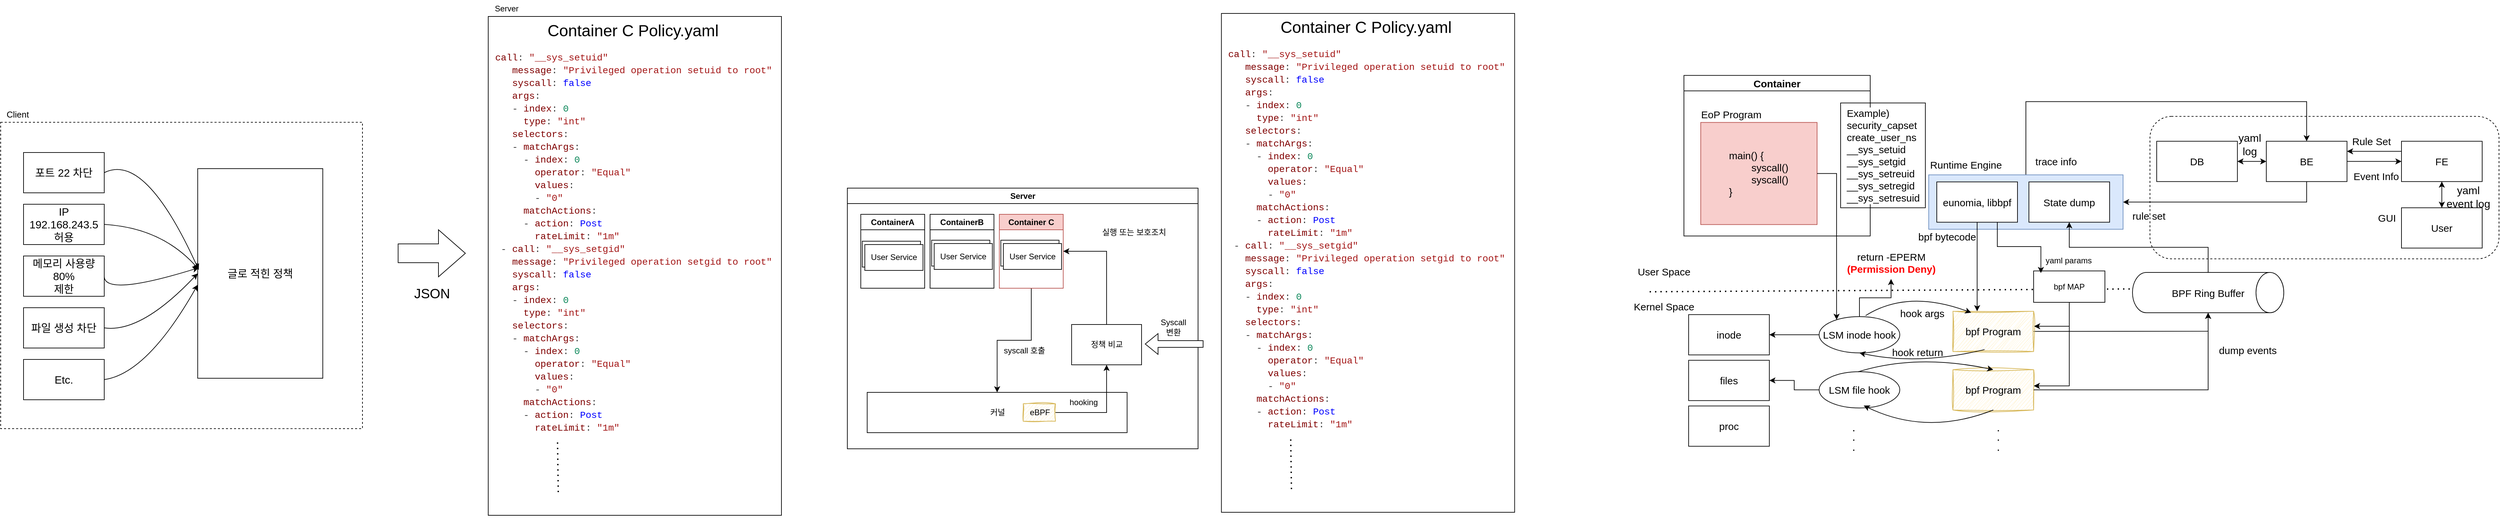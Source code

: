 <mxfile version="24.7.13">
  <diagram name="페이지-1" id="BvtBV7veBcAPr5XQ3UcV">
    <mxGraphModel dx="727" dy="-1990" grid="1" gridSize="10" guides="1" tooltips="1" connect="1" arrows="1" fold="1" page="1" pageScale="1" pageWidth="827" pageHeight="1169" math="0" shadow="0">
      <root>
        <mxCell id="0" />
        <mxCell id="1" parent="0" />
        <mxCell id="wsVp6p-CxZdqJX2SFEu2-1" value="Server" style="swimlane;whiteSpace=wrap;html=1;" parent="1" vertex="1">
          <mxGeometry x="1310" y="2790" width="521.5" height="388" as="geometry" />
        </mxCell>
        <mxCell id="wsVp6p-CxZdqJX2SFEu2-2" value="ContainerA" style="swimlane;whiteSpace=wrap;html=1;" parent="wsVp6p-CxZdqJX2SFEu2-1" vertex="1">
          <mxGeometry x="20" y="39" width="95" height="110" as="geometry" />
        </mxCell>
        <mxCell id="wsVp6p-CxZdqJX2SFEu2-3" value="User Service" style="rounded=0;whiteSpace=wrap;html=1;" parent="wsVp6p-CxZdqJX2SFEu2-2" vertex="1">
          <mxGeometry x="2.25" y="40" width="86.5" height="38.5" as="geometry" />
        </mxCell>
        <mxCell id="wsVp6p-CxZdqJX2SFEu2-4" value="User Service" style="rounded=0;whiteSpace=wrap;html=1;" parent="wsVp6p-CxZdqJX2SFEu2-2" vertex="1">
          <mxGeometry x="6" y="45" width="86.5" height="38.5" as="geometry" />
        </mxCell>
        <mxCell id="wsVp6p-CxZdqJX2SFEu2-5" value="ContainerB" style="swimlane;whiteSpace=wrap;html=1;" parent="wsVp6p-CxZdqJX2SFEu2-1" vertex="1">
          <mxGeometry x="123" y="39" width="95" height="110" as="geometry" />
        </mxCell>
        <mxCell id="wsVp6p-CxZdqJX2SFEu2-6" value="User Service" style="rounded=0;whiteSpace=wrap;html=1;" parent="wsVp6p-CxZdqJX2SFEu2-5" vertex="1">
          <mxGeometry x="2.38" y="38.5" width="86.5" height="38.5" as="geometry" />
        </mxCell>
        <mxCell id="wsVp6p-CxZdqJX2SFEu2-7" value="User Service" style="rounded=0;whiteSpace=wrap;html=1;" parent="wsVp6p-CxZdqJX2SFEu2-5" vertex="1">
          <mxGeometry x="6.13" y="43.5" width="86.5" height="38.5" as="geometry" />
        </mxCell>
        <mxCell id="wsVp6p-CxZdqJX2SFEu2-8" style="edgeStyle=orthogonalEdgeStyle;rounded=0;orthogonalLoop=1;jettySize=auto;html=1;" parent="wsVp6p-CxZdqJX2SFEu2-1" source="wsVp6p-CxZdqJX2SFEu2-9" target="wsVp6p-CxZdqJX2SFEu2-12" edge="1">
          <mxGeometry relative="1" as="geometry" />
        </mxCell>
        <mxCell id="wsVp6p-CxZdqJX2SFEu2-9" value="Container C" style="swimlane;whiteSpace=wrap;html=1;fillColor=#f8cecc;strokeColor=#b85450;" parent="wsVp6p-CxZdqJX2SFEu2-1" vertex="1">
          <mxGeometry x="226" y="39" width="95" height="110" as="geometry" />
        </mxCell>
        <mxCell id="wsVp6p-CxZdqJX2SFEu2-10" value="User Service" style="rounded=0;whiteSpace=wrap;html=1;" parent="wsVp6p-CxZdqJX2SFEu2-9" vertex="1">
          <mxGeometry x="2.25" y="38.5" width="86.5" height="38.5" as="geometry" />
        </mxCell>
        <mxCell id="wsVp6p-CxZdqJX2SFEu2-11" value="User Service" style="rounded=0;whiteSpace=wrap;html=1;" parent="wsVp6p-CxZdqJX2SFEu2-9" vertex="1">
          <mxGeometry x="6" y="43.5" width="86.5" height="38.5" as="geometry" />
        </mxCell>
        <mxCell id="wsVp6p-CxZdqJX2SFEu2-12" value="커널" style="whiteSpace=wrap;html=1;" parent="wsVp6p-CxZdqJX2SFEu2-1" vertex="1">
          <mxGeometry x="29.5" y="304" width="386.5" height="60" as="geometry" />
        </mxCell>
        <mxCell id="wsVp6p-CxZdqJX2SFEu2-13" value="eBPF" style="text;html=1;align=center;verticalAlign=middle;resizable=0;points=[];autosize=1;strokeColor=#d6b656;fillColor=#fff2cc;sketch=1;curveFitting=1;jiggle=2;" parent="wsVp6p-CxZdqJX2SFEu2-1" vertex="1">
          <mxGeometry x="261.5" y="321" width="48" height="26" as="geometry" />
        </mxCell>
        <mxCell id="wsVp6p-CxZdqJX2SFEu2-14" value="syscall 호출" style="text;html=1;align=center;verticalAlign=middle;resizable=0;points=[];autosize=1;strokeColor=none;fillColor=none;" parent="wsVp6p-CxZdqJX2SFEu2-1" vertex="1">
          <mxGeometry x="222.5" y="229" width="81" height="26" as="geometry" />
        </mxCell>
        <mxCell id="wsVp6p-CxZdqJX2SFEu2-15" value="실행 또는 보호조치" style="text;html=1;align=center;verticalAlign=middle;resizable=0;points=[];autosize=1;strokeColor=none;fillColor=none;" parent="wsVp6p-CxZdqJX2SFEu2-1" vertex="1">
          <mxGeometry x="365.5" y="53" width="121" height="26" as="geometry" />
        </mxCell>
        <mxCell id="wsVp6p-CxZdqJX2SFEu2-16" value="Syscall&lt;br&gt;변환" style="text;html=1;align=center;verticalAlign=middle;whiteSpace=wrap;rounded=0;" parent="wsVp6p-CxZdqJX2SFEu2-1" vertex="1">
          <mxGeometry x="454.5" y="192" width="60" height="30" as="geometry" />
        </mxCell>
        <mxCell id="wsVp6p-CxZdqJX2SFEu2-17" value="" style="rounded=1;whiteSpace=wrap;html=1;fillColor=none;dashed=1;" parent="1" vertex="1">
          <mxGeometry x="3247" y="2683.25" width="519" height="212" as="geometry" />
        </mxCell>
        <mxCell id="wsVp6p-CxZdqJX2SFEu2-18" value="" style="shape=flexArrow;endArrow=classic;html=1;rounded=0;fillColor=default;" parent="1" edge="1">
          <mxGeometry width="50" height="50" relative="1" as="geometry">
            <mxPoint x="1839.5" y="3022" as="sourcePoint" />
            <mxPoint x="1752.5" y="3022" as="targetPoint" />
          </mxGeometry>
        </mxCell>
        <mxCell id="wsVp6p-CxZdqJX2SFEu2-19" style="edgeStyle=orthogonalEdgeStyle;rounded=0;orthogonalLoop=1;jettySize=auto;html=1;exitX=0.5;exitY=0;exitDx=0;exitDy=0;entryX=1;entryY=0.5;entryDx=0;entryDy=0;" parent="1" source="wsVp6p-CxZdqJX2SFEu2-20" target="wsVp6p-CxZdqJX2SFEu2-9" edge="1">
          <mxGeometry relative="1" as="geometry" />
        </mxCell>
        <mxCell id="wsVp6p-CxZdqJX2SFEu2-20" value="정책 비교" style="whiteSpace=wrap;html=1;" parent="1" vertex="1">
          <mxGeometry x="1643.5" y="2993" width="104" height="60" as="geometry" />
        </mxCell>
        <mxCell id="wsVp6p-CxZdqJX2SFEu2-21" style="edgeStyle=orthogonalEdgeStyle;rounded=0;orthogonalLoop=1;jettySize=auto;html=1;entryX=0.5;entryY=1;entryDx=0;entryDy=0;" parent="1" source="wsVp6p-CxZdqJX2SFEu2-13" target="wsVp6p-CxZdqJX2SFEu2-20" edge="1">
          <mxGeometry relative="1" as="geometry" />
        </mxCell>
        <mxCell id="wsVp6p-CxZdqJX2SFEu2-22" value="hooking" style="text;html=1;align=center;verticalAlign=middle;resizable=0;points=[];autosize=1;strokeColor=none;fillColor=none;" parent="1" vertex="1">
          <mxGeometry x="1630.5" y="3096" width="60" height="26" as="geometry" />
        </mxCell>
        <mxCell id="wsVp6p-CxZdqJX2SFEu2-23" value="Container" style="swimlane;whiteSpace=wrap;html=1;fontSize=15;" parent="1" vertex="1">
          <mxGeometry x="2554" y="2622.25" width="277" height="239" as="geometry" />
        </mxCell>
        <mxCell id="wsVp6p-CxZdqJX2SFEu2-24" value="&lt;blockquote style=&quot;margin: 0px 0px 0px 40px; border: none; padding: 0px; font-size: 15px;&quot;&gt;main() {&lt;div style=&quot;font-size: 15px;&quot;&gt;&lt;span style=&quot;white-space: pre; font-size: 15px;&quot;&gt;&#x9;&lt;/span&gt;syscall()&lt;/div&gt;&lt;div style=&quot;font-size: 15px;&quot;&gt;&lt;span style=&quot;white-space: pre; font-size: 15px;&quot;&gt;&#x9;&lt;/span&gt;syscall()&lt;/div&gt;&lt;div style=&quot;font-size: 15px;&quot;&gt;&lt;div style=&quot;font-size: 15px;&quot;&gt;}&lt;/div&gt;&lt;/div&gt;&lt;/blockquote&gt;" style="rounded=0;whiteSpace=wrap;html=1;align=left;fillColor=#f8cecc;strokeColor=#b85450;fontSize=15;" parent="wsVp6p-CxZdqJX2SFEu2-23" vertex="1">
          <mxGeometry x="25" y="70" width="173" height="152" as="geometry" />
        </mxCell>
        <mxCell id="wsVp6p-CxZdqJX2SFEu2-25" value="EoP Program" style="text;html=1;align=center;verticalAlign=middle;resizable=0;points=[];autosize=1;strokeColor=none;fillColor=none;fontSize=15;" parent="wsVp6p-CxZdqJX2SFEu2-23" vertex="1">
          <mxGeometry x="16" y="43" width="108" height="30" as="geometry" />
        </mxCell>
        <mxCell id="wsVp6p-CxZdqJX2SFEu2-26" value="" style="endArrow=none;dashed=1;html=1;dashPattern=1 3;strokeWidth=2;rounded=0;fontSize=15;" parent="1" edge="1">
          <mxGeometry width="50" height="50" relative="1" as="geometry">
            <mxPoint x="2503" y="2944.25" as="sourcePoint" />
            <mxPoint x="3358" y="2939.25" as="targetPoint" />
          </mxGeometry>
        </mxCell>
        <mxCell id="wsVp6p-CxZdqJX2SFEu2-27" value="User Space" style="text;html=1;align=center;verticalAlign=middle;resizable=0;points=[];autosize=1;strokeColor=none;fillColor=none;fontSize=15;" parent="1" vertex="1">
          <mxGeometry x="2476" y="2899.25" width="96" height="30" as="geometry" />
        </mxCell>
        <mxCell id="wsVp6p-CxZdqJX2SFEu2-28" value="Kernel Space" style="text;html=1;align=center;verticalAlign=middle;resizable=0;points=[];autosize=1;strokeColor=none;fillColor=none;fontSize=15;" parent="1" vertex="1">
          <mxGeometry x="2470" y="2951.25" width="108" height="30" as="geometry" />
        </mxCell>
        <mxCell id="wsVp6p-CxZdqJX2SFEu2-29" value="inode" style="whiteSpace=wrap;html=1;fontSize=15;" parent="1" vertex="1">
          <mxGeometry x="2561" y="2978.25" width="120" height="60" as="geometry" />
        </mxCell>
        <mxCell id="wsVp6p-CxZdqJX2SFEu2-30" value="files" style="whiteSpace=wrap;html=1;fontSize=15;" parent="1" vertex="1">
          <mxGeometry x="2561" y="3046.25" width="120" height="60" as="geometry" />
        </mxCell>
        <mxCell id="wsVp6p-CxZdqJX2SFEu2-31" value="proc" style="whiteSpace=wrap;html=1;fontSize=15;" parent="1" vertex="1">
          <mxGeometry x="2561" y="3114.25" width="120" height="60" as="geometry" />
        </mxCell>
        <mxCell id="wsVp6p-CxZdqJX2SFEu2-32" style="edgeStyle=orthogonalEdgeStyle;rounded=0;orthogonalLoop=1;jettySize=auto;html=1;exitX=0.5;exitY=0;exitDx=0;exitDy=0;fontSize=15;" parent="1" source="wsVp6p-CxZdqJX2SFEu2-34" target="wsVp6p-CxZdqJX2SFEu2-37" edge="1">
          <mxGeometry relative="1" as="geometry" />
        </mxCell>
        <mxCell id="wsVp6p-CxZdqJX2SFEu2-33" style="edgeStyle=orthogonalEdgeStyle;rounded=0;orthogonalLoop=1;jettySize=auto;html=1;exitX=0;exitY=0.5;exitDx=0;exitDy=0;fontSize=15;" parent="1" source="wsVp6p-CxZdqJX2SFEu2-34" target="wsVp6p-CxZdqJX2SFEu2-29" edge="1">
          <mxGeometry relative="1" as="geometry" />
        </mxCell>
        <mxCell id="wsVp6p-CxZdqJX2SFEu2-34" value="LSM inode hook" style="ellipse;whiteSpace=wrap;html=1;fontSize=15;" parent="1" vertex="1">
          <mxGeometry x="2755" y="2981.25" width="120" height="54" as="geometry" />
        </mxCell>
        <mxCell id="wsVp6p-CxZdqJX2SFEu2-35" style="edgeStyle=orthogonalEdgeStyle;rounded=0;orthogonalLoop=1;jettySize=auto;html=1;exitX=0;exitY=0.5;exitDx=0;exitDy=0;fontSize=15;" parent="1" source="wsVp6p-CxZdqJX2SFEu2-36" target="wsVp6p-CxZdqJX2SFEu2-30" edge="1">
          <mxGeometry relative="1" as="geometry" />
        </mxCell>
        <mxCell id="wsVp6p-CxZdqJX2SFEu2-36" value="LSM file hook" style="ellipse;whiteSpace=wrap;html=1;fontSize=15;" parent="1" vertex="1">
          <mxGeometry x="2755" y="3063.25" width="120" height="54" as="geometry" />
        </mxCell>
        <mxCell id="wsVp6p-CxZdqJX2SFEu2-37" value="return -EPERM&lt;div&gt;&lt;font color=&quot;#ff0000&quot; style=&quot;font-size: 15px;&quot;&gt;&lt;b style=&quot;font-size: 15px;&quot;&gt;(Permission Deny)&lt;/b&gt;&lt;/font&gt;&lt;/div&gt;" style="text;html=1;align=center;verticalAlign=middle;resizable=0;points=[];autosize=1;strokeColor=none;fillColor=none;fontSize=15;" parent="1" vertex="1">
          <mxGeometry x="2787" y="2877.25" width="150" height="48" as="geometry" />
        </mxCell>
        <mxCell id="wsVp6p-CxZdqJX2SFEu2-38" style="edgeStyle=orthogonalEdgeStyle;rounded=0;orthogonalLoop=1;jettySize=auto;html=1;exitX=1;exitY=0.5;exitDx=0;exitDy=0;fontSize=15;" parent="1" source="wsVp6p-CxZdqJX2SFEu2-39" target="wsVp6p-CxZdqJX2SFEu2-47" edge="1">
          <mxGeometry relative="1" as="geometry">
            <Array as="points">
              <mxPoint x="3090" y="3003" />
              <mxPoint x="3223" y="3003" />
            </Array>
          </mxGeometry>
        </mxCell>
        <mxCell id="wsVp6p-CxZdqJX2SFEu2-39" value="bpf Program" style="whiteSpace=wrap;html=1;fontSize=15;fillColor=#fff2cc;strokeColor=#d6b656;sketch=1;curveFitting=1;jiggle=2;" parent="1" vertex="1">
          <mxGeometry x="2954" y="2973.25" width="120" height="60" as="geometry" />
        </mxCell>
        <mxCell id="wsVp6p-CxZdqJX2SFEu2-40" value="bpf Program" style="whiteSpace=wrap;html=1;fontSize=15;fillColor=#fff2cc;strokeColor=#d6b656;sketch=1;curveFitting=1;jiggle=2;" parent="1" vertex="1">
          <mxGeometry x="2954" y="3060.25" width="120" height="60" as="geometry" />
        </mxCell>
        <mxCell id="wsVp6p-CxZdqJX2SFEu2-41" value="" style="curved=1;endArrow=classic;html=1;rounded=0;entryX=0.226;entryY=0.036;entryDx=0;entryDy=0;entryPerimeter=0;exitX=0.576;exitY=-0.028;exitDx=0;exitDy=0;exitPerimeter=0;fontSize=15;" parent="1" source="wsVp6p-CxZdqJX2SFEu2-34" target="wsVp6p-CxZdqJX2SFEu2-39" edge="1">
          <mxGeometry width="50" height="50" relative="1" as="geometry">
            <mxPoint x="2706" y="2934.25" as="sourcePoint" />
            <mxPoint x="2756" y="2884.25" as="targetPoint" />
            <Array as="points">
              <mxPoint x="2887" y="2940.25" />
            </Array>
          </mxGeometry>
        </mxCell>
        <mxCell id="wsVp6p-CxZdqJX2SFEu2-42" value="hook args" style="text;html=1;align=center;verticalAlign=middle;resizable=0;points=[];autosize=1;strokeColor=none;fillColor=none;fontSize=15;" parent="1" vertex="1">
          <mxGeometry x="2866" y="2961.25" width="84" height="30" as="geometry" />
        </mxCell>
        <mxCell id="wsVp6p-CxZdqJX2SFEu2-43" value="" style="curved=1;endArrow=classic;html=1;rounded=0;exitX=0.392;exitY=0.951;exitDx=0;exitDy=0;exitPerimeter=0;entryX=0.5;entryY=1;entryDx=0;entryDy=0;fontSize=15;" parent="1" source="wsVp6p-CxZdqJX2SFEu2-39" target="wsVp6p-CxZdqJX2SFEu2-34" edge="1">
          <mxGeometry width="50" height="50" relative="1" as="geometry">
            <mxPoint x="2973" y="3060.25" as="sourcePoint" />
            <mxPoint x="2853" y="3128.25" as="targetPoint" />
            <Array as="points">
              <mxPoint x="2902" y="3054.25" />
            </Array>
          </mxGeometry>
        </mxCell>
        <mxCell id="wsVp6p-CxZdqJX2SFEu2-44" value="hook return" style="text;html=1;align=center;verticalAlign=middle;resizable=0;points=[];autosize=1;strokeColor=none;fillColor=none;fontSize=15;" parent="1" vertex="1">
          <mxGeometry x="2854" y="3018.75" width="94" height="30" as="geometry" />
        </mxCell>
        <mxCell id="wsVp6p-CxZdqJX2SFEu2-45" value="" style="curved=1;endArrow=classic;html=1;rounded=0;entryX=0.5;entryY=0;entryDx=0;entryDy=0;exitX=0.485;exitY=0.003;exitDx=0;exitDy=0;exitPerimeter=0;fontSize=15;" parent="1" source="wsVp6p-CxZdqJX2SFEu2-36" target="wsVp6p-CxZdqJX2SFEu2-40" edge="1">
          <mxGeometry width="50" height="50" relative="1" as="geometry">
            <mxPoint x="2823" y="3050.25" as="sourcePoint" />
            <mxPoint x="2992" y="3047.25" as="targetPoint" />
            <Array as="points">
              <mxPoint x="2900" y="3036.25" />
            </Array>
          </mxGeometry>
        </mxCell>
        <mxCell id="wsVp6p-CxZdqJX2SFEu2-46" value="" style="curved=1;endArrow=classic;html=1;rounded=0;exitX=0.5;exitY=1;exitDx=0;exitDy=0;entryX=0.553;entryY=0.933;entryDx=0;entryDy=0;entryPerimeter=0;fontSize=15;" parent="1" source="wsVp6p-CxZdqJX2SFEu2-40" target="wsVp6p-CxZdqJX2SFEu2-36" edge="1">
          <mxGeometry width="50" height="50" relative="1" as="geometry">
            <mxPoint x="2999" y="3110.25" as="sourcePoint" />
            <mxPoint x="2822" y="3113.25" as="targetPoint" />
            <Array as="points">
              <mxPoint x="2915" y="3159.25" />
            </Array>
          </mxGeometry>
        </mxCell>
        <mxCell id="wsVp6p-CxZdqJX2SFEu2-47" value="BPF Ring Buffer" style="strokeWidth=1;html=1;shape=mxgraph.flowchart.direct_data;whiteSpace=wrap;fontSize=15;" parent="1" vertex="1">
          <mxGeometry x="3221" y="2915.5" width="225" height="60" as="geometry" />
        </mxCell>
        <mxCell id="wsVp6p-CxZdqJX2SFEu2-48" style="edgeStyle=orthogonalEdgeStyle;rounded=0;orthogonalLoop=1;jettySize=auto;html=1;exitX=1;exitY=0.5;exitDx=0;exitDy=0;entryX=0.5;entryY=1;entryDx=0;entryDy=0;entryPerimeter=0;fontSize=15;" parent="1" source="wsVp6p-CxZdqJX2SFEu2-40" target="wsVp6p-CxZdqJX2SFEu2-47" edge="1">
          <mxGeometry relative="1" as="geometry" />
        </mxCell>
        <mxCell id="wsVp6p-CxZdqJX2SFEu2-50" style="edgeStyle=orthogonalEdgeStyle;rounded=0;orthogonalLoop=1;jettySize=auto;html=1;exitX=0.5;exitY=0;exitDx=0;exitDy=0;entryX=0.5;entryY=0;entryDx=0;entryDy=0;" parent="1" source="wsVp6p-CxZdqJX2SFEu2-51" target="wsVp6p-CxZdqJX2SFEu2-61" edge="1">
          <mxGeometry relative="1" as="geometry">
            <Array as="points">
              <mxPoint x="3063" y="2661.25" />
              <mxPoint x="3480" y="2661.25" />
            </Array>
          </mxGeometry>
        </mxCell>
        <mxCell id="wsVp6p-CxZdqJX2SFEu2-51" value="" style="whiteSpace=wrap;html=1;fontSize=15;fillColor=#dae8fc;strokeColor=#6c8ebf;" parent="1" vertex="1">
          <mxGeometry x="2918" y="2770.25" width="289" height="81" as="geometry" />
        </mxCell>
        <mxCell id="wsVp6p-CxZdqJX2SFEu2-52" value="Runtime Engine" style="text;html=1;align=center;verticalAlign=middle;resizable=0;points=[];autosize=1;strokeColor=none;fillColor=none;fontSize=15;" parent="1" vertex="1">
          <mxGeometry x="2910" y="2740.25" width="125" height="30" as="geometry" />
        </mxCell>
        <mxCell id="wsVp6p-CxZdqJX2SFEu2-53" style="edgeStyle=orthogonalEdgeStyle;rounded=0;orthogonalLoop=1;jettySize=auto;html=1;exitX=0.5;exitY=1;exitDx=0;exitDy=0;fontSize=15;" parent="1" source="wsVp6p-CxZdqJX2SFEu2-54" target="wsVp6p-CxZdqJX2SFEu2-39" edge="1">
          <mxGeometry relative="1" as="geometry">
            <Array as="points">
              <mxPoint x="2990" y="2940" />
              <mxPoint x="2990" y="2940" />
            </Array>
          </mxGeometry>
        </mxCell>
        <mxCell id="wsVp6p-CxZdqJX2SFEu2-54" value="eunomia, libbpf" style="whiteSpace=wrap;html=1;fontSize=15;" parent="1" vertex="1">
          <mxGeometry x="2930" y="2780.75" width="120" height="60" as="geometry" />
        </mxCell>
        <mxCell id="wsVp6p-CxZdqJX2SFEu2-55" value="State dump" style="whiteSpace=wrap;html=1;fontSize=15;" parent="1" vertex="1">
          <mxGeometry x="3067" y="2780.75" width="120" height="60" as="geometry" />
        </mxCell>
        <mxCell id="wsVp6p-CxZdqJX2SFEu2-56" style="edgeStyle=orthogonalEdgeStyle;rounded=0;orthogonalLoop=1;jettySize=auto;html=1;exitX=0.5;exitY=0;exitDx=0;exitDy=0;exitPerimeter=0;entryX=0.5;entryY=1;entryDx=0;entryDy=0;strokeWidth=1;fontSize=15;" parent="1" source="wsVp6p-CxZdqJX2SFEu2-47" target="wsVp6p-CxZdqJX2SFEu2-55" edge="1">
          <mxGeometry relative="1" as="geometry" />
        </mxCell>
        <mxCell id="wsVp6p-CxZdqJX2SFEu2-57" value="bpf bytecode" style="text;html=1;align=center;verticalAlign=middle;resizable=0;points=[];autosize=1;strokeColor=none;fillColor=none;fontSize=15;" parent="1" vertex="1">
          <mxGeometry x="2890" y="2847.25" width="110" height="30" as="geometry" />
        </mxCell>
        <mxCell id="wsVp6p-CxZdqJX2SFEu2-58" value="DB" style="whiteSpace=wrap;html=1;fontSize=15;" parent="1" vertex="1">
          <mxGeometry x="3257" y="2720.25" width="120" height="60" as="geometry" />
        </mxCell>
        <mxCell id="wsVp6p-CxZdqJX2SFEu2-59" style="edgeStyle=orthogonalEdgeStyle;rounded=0;orthogonalLoop=1;jettySize=auto;html=1;exitX=1;exitY=0.5;exitDx=0;exitDy=0;entryX=0;entryY=0.5;entryDx=0;entryDy=0;fontSize=15;" parent="1" source="wsVp6p-CxZdqJX2SFEu2-61" target="wsVp6p-CxZdqJX2SFEu2-64" edge="1">
          <mxGeometry relative="1" as="geometry" />
        </mxCell>
        <mxCell id="wsVp6p-CxZdqJX2SFEu2-60" style="edgeStyle=orthogonalEdgeStyle;rounded=0;orthogonalLoop=1;jettySize=auto;html=1;exitX=0.5;exitY=1;exitDx=0;exitDy=0;" parent="1" source="wsVp6p-CxZdqJX2SFEu2-61" target="wsVp6p-CxZdqJX2SFEu2-51" edge="1">
          <mxGeometry relative="1" as="geometry" />
        </mxCell>
        <mxCell id="wsVp6p-CxZdqJX2SFEu2-61" value="BE" style="whiteSpace=wrap;html=1;fontSize=15;" parent="1" vertex="1">
          <mxGeometry x="3420" y="2720.25" width="120" height="60" as="geometry" />
        </mxCell>
        <mxCell id="wsVp6p-CxZdqJX2SFEu2-62" style="edgeStyle=orthogonalEdgeStyle;rounded=0;orthogonalLoop=1;jettySize=auto;html=1;exitX=0.5;exitY=1;exitDx=0;exitDy=0;entryX=0.5;entryY=0;entryDx=0;entryDy=0;fontSize=15;" parent="1" source="wsVp6p-CxZdqJX2SFEu2-64" target="wsVp6p-CxZdqJX2SFEu2-72" edge="1">
          <mxGeometry relative="1" as="geometry" />
        </mxCell>
        <mxCell id="wsVp6p-CxZdqJX2SFEu2-63" style="edgeStyle=orthogonalEdgeStyle;rounded=0;orthogonalLoop=1;jettySize=auto;html=1;exitX=0;exitY=0.25;exitDx=0;exitDy=0;entryX=1;entryY=0.25;entryDx=0;entryDy=0;" parent="1" source="wsVp6p-CxZdqJX2SFEu2-64" target="wsVp6p-CxZdqJX2SFEu2-61" edge="1">
          <mxGeometry relative="1" as="geometry" />
        </mxCell>
        <mxCell id="wsVp6p-CxZdqJX2SFEu2-64" value="FE" style="whiteSpace=wrap;html=1;fontSize=15;" parent="1" vertex="1">
          <mxGeometry x="3621" y="2720.25" width="120" height="60" as="geometry" />
        </mxCell>
        <mxCell id="wsVp6p-CxZdqJX2SFEu2-65" value="" style="endArrow=classic;startArrow=classic;html=1;rounded=0;entryX=0;entryY=0.5;entryDx=0;entryDy=0;exitX=1;exitY=0.5;exitDx=0;exitDy=0;fontSize=15;" parent="1" source="wsVp6p-CxZdqJX2SFEu2-58" target="wsVp6p-CxZdqJX2SFEu2-61" edge="1">
          <mxGeometry width="50" height="50" relative="1" as="geometry">
            <mxPoint x="3379.5" y="2741.25" as="sourcePoint" />
            <mxPoint x="3429.5" y="2691.25" as="targetPoint" />
          </mxGeometry>
        </mxCell>
        <mxCell id="wsVp6p-CxZdqJX2SFEu2-67" value="Rule Set" style="text;html=1;align=center;verticalAlign=middle;resizable=0;points=[];autosize=1;strokeColor=none;fillColor=none;fontSize=15;" parent="1" vertex="1">
          <mxGeometry x="3538" y="2705.25" width="76" height="30" as="geometry" />
        </mxCell>
        <mxCell id="wsVp6p-CxZdqJX2SFEu2-68" value="Event Info" style="text;html=1;align=center;verticalAlign=middle;resizable=0;points=[];autosize=1;strokeColor=none;fillColor=none;fontSize=15;" parent="1" vertex="1">
          <mxGeometry x="3540" y="2757.25" width="86" height="30" as="geometry" />
        </mxCell>
        <mxCell id="wsVp6p-CxZdqJX2SFEu2-69" value="rule set" style="text;html=1;align=center;verticalAlign=middle;resizable=0;points=[];autosize=1;strokeColor=none;fillColor=none;fontSize=15;" parent="1" vertex="1">
          <mxGeometry x="3211" y="2816.25" width="67" height="30" as="geometry" />
        </mxCell>
        <mxCell id="wsVp6p-CxZdqJX2SFEu2-70" value="trace info" style="text;html=1;align=center;verticalAlign=middle;resizable=0;points=[];autosize=1;strokeColor=none;fillColor=none;fontSize=15;" parent="1" vertex="1">
          <mxGeometry x="3067" y="2735.25" width="80" height="30" as="geometry" />
        </mxCell>
        <mxCell id="wsVp6p-CxZdqJX2SFEu2-71" style="edgeStyle=orthogonalEdgeStyle;rounded=0;orthogonalLoop=1;jettySize=auto;html=1;exitX=0.5;exitY=0;exitDx=0;exitDy=0;entryX=0.5;entryY=1;entryDx=0;entryDy=0;fontSize=15;" parent="1" source="wsVp6p-CxZdqJX2SFEu2-72" target="wsVp6p-CxZdqJX2SFEu2-64" edge="1">
          <mxGeometry relative="1" as="geometry" />
        </mxCell>
        <mxCell id="wsVp6p-CxZdqJX2SFEu2-72" value="User" style="whiteSpace=wrap;html=1;fontSize=15;" parent="1" vertex="1">
          <mxGeometry x="3621" y="2819.25" width="120" height="60" as="geometry" />
        </mxCell>
        <mxCell id="wsVp6p-CxZdqJX2SFEu2-73" value="GUI" style="text;html=1;align=center;verticalAlign=middle;resizable=0;points=[];autosize=1;strokeColor=none;fillColor=none;fontSize=15;" parent="1" vertex="1">
          <mxGeometry x="3576" y="2819.25" width="45" height="30" as="geometry" />
        </mxCell>
        <mxCell id="wsVp6p-CxZdqJX2SFEu2-74" style="edgeStyle=orthogonalEdgeStyle;rounded=0;orthogonalLoop=1;jettySize=auto;html=1;fontSize=15;" parent="1" source="wsVp6p-CxZdqJX2SFEu2-24" target="wsVp6p-CxZdqJX2SFEu2-34" edge="1">
          <mxGeometry relative="1" as="geometry">
            <Array as="points">
              <mxPoint x="2781" y="2768.25" />
            </Array>
          </mxGeometry>
        </mxCell>
        <mxCell id="wsVp6p-CxZdqJX2SFEu2-75" value="&lt;div style=&quot;text-align: left; font-size: 15px;&quot;&gt;&lt;span style=&quot;font-size: 15px;&quot;&gt;Example)&lt;/span&gt;&lt;/div&gt;&lt;div style=&quot;text-align: left; font-size: 15px;&quot;&gt;&lt;span style=&quot;font-size: 15px;&quot;&gt;security_capset&lt;/span&gt;&lt;/div&gt;&lt;span style=&quot;font-size: 15px;&quot;&gt;&lt;div style=&quot;text-align: left; font-size: 15px;&quot;&gt;&lt;span style=&quot;font-size: 15px;&quot;&gt;create_user_ns&lt;/span&gt;&lt;/div&gt;&lt;/span&gt;&lt;span style=&quot;font-size: 15px;&quot;&gt;&lt;div style=&quot;text-align: left; font-size: 15px;&quot;&gt;&lt;span style=&quot;font-size: 15px;&quot;&gt;__sys_setuid&lt;/span&gt;&lt;/div&gt;&lt;/span&gt;&lt;span style=&quot;font-size: 15px;&quot;&gt;&lt;div style=&quot;text-align: left; font-size: 15px;&quot;&gt;&lt;span style=&quot;font-size: 15px;&quot;&gt;__sys_setgid&lt;/span&gt;&lt;/div&gt;&lt;/span&gt;&lt;span style=&quot;font-size: 15px;&quot;&gt;&lt;div style=&quot;text-align: left; font-size: 15px;&quot;&gt;&lt;span style=&quot;font-size: 15px;&quot;&gt;__sys_setreuid&lt;/span&gt;&lt;/div&gt;&lt;/span&gt;&lt;span style=&quot;font-size: 15px;&quot;&gt;&lt;div style=&quot;text-align: left; font-size: 15px;&quot;&gt;&lt;span style=&quot;font-size: 15px;&quot;&gt;__sys_setregid&lt;/span&gt;&lt;/div&gt;&lt;/span&gt;&lt;span style=&quot;font-size: 15px;&quot;&gt;&lt;div style=&quot;text-align: left; font-size: 15px;&quot;&gt;&lt;span style=&quot;font-size: 15px;&quot;&gt;__sys_setresuid&lt;/span&gt;&lt;/div&gt;&lt;/span&gt;" style="text;html=1;align=center;verticalAlign=middle;resizable=0;points=[];autosize=1;strokeColor=default;fillColor=none;fontSize=15;labelBackgroundColor=default;" parent="1" vertex="1">
          <mxGeometry x="2787" y="2663.25" width="126" height="156" as="geometry" />
        </mxCell>
        <mxCell id="wsVp6p-CxZdqJX2SFEu2-76" value="&lt;h1 style=&quot;text-align: center; margin-top: 0px;&quot;&gt;&lt;span style=&quot;font-weight: normal;&quot;&gt;&amp;nbsp;Container C Policy.yaml&lt;/span&gt;&lt;/h1&gt;&lt;div style=&quot;background-color: rgb(255, 255, 255); font-family: Consolas, &amp;quot;Courier New&amp;quot;, monospace; font-size: 14px; line-height: 19px; white-space: pre;&quot;&gt;&lt;div style=&quot;color: rgb(59, 59, 59);&quot;&gt;&lt;div style=&quot;line-height: 19px;&quot;&gt;&lt;div&gt;&amp;nbsp;&lt;span style=&quot;color: #800000;&quot;&gt;call&lt;/span&gt;: &lt;span style=&quot;color: #a31515;&quot;&gt;&quot;__sys_setuid&quot;&lt;/span&gt;&lt;/div&gt;&lt;div&gt;&amp;nbsp; &amp;nbsp; &lt;span style=&quot;color: #800000;&quot;&gt;message&lt;/span&gt;: &lt;span style=&quot;color: #a31515;&quot;&gt;&quot;Privileged operation setuid to root&quot;&lt;/span&gt;&lt;/div&gt;&lt;div&gt;&amp;nbsp; &amp;nbsp; &lt;span style=&quot;color: #800000;&quot;&gt;syscall&lt;/span&gt;: &lt;span style=&quot;color: #0000ff;&quot;&gt;false&lt;/span&gt;&lt;/div&gt;&lt;div&gt;&amp;nbsp; &amp;nbsp; &lt;span style=&quot;color: #800000;&quot;&gt;args&lt;/span&gt;:&lt;/div&gt;&lt;div&gt;&amp;nbsp; &amp;nbsp; - &lt;span style=&quot;color: #800000;&quot;&gt;index&lt;/span&gt;: &lt;span style=&quot;color: #098658;&quot;&gt;0&lt;/span&gt;&lt;/div&gt;&lt;div&gt;&amp;nbsp; &amp;nbsp; &amp;nbsp; &lt;span style=&quot;color: #800000;&quot;&gt;type&lt;/span&gt;: &lt;span style=&quot;color: #a31515;&quot;&gt;&quot;int&quot;&lt;/span&gt;&lt;/div&gt;&lt;div&gt;&amp;nbsp; &amp;nbsp; &lt;span style=&quot;color: #800000;&quot;&gt;selectors&lt;/span&gt;:&lt;/div&gt;&lt;div&gt;&amp;nbsp; &amp;nbsp; - &lt;span style=&quot;color: #800000;&quot;&gt;matchArgs&lt;/span&gt;:&lt;/div&gt;&lt;div&gt;&amp;nbsp; &amp;nbsp; &amp;nbsp; - &lt;span style=&quot;color: #800000;&quot;&gt;index&lt;/span&gt;: &lt;span style=&quot;color: #098658;&quot;&gt;0&lt;/span&gt;&lt;/div&gt;&lt;div&gt;&amp;nbsp; &amp;nbsp; &amp;nbsp; &amp;nbsp; &lt;span style=&quot;color: #800000;&quot;&gt;operator&lt;/span&gt;: &lt;span style=&quot;color: #a31515;&quot;&gt;&quot;Equal&quot;&lt;/span&gt;&lt;/div&gt;&lt;div&gt;&amp;nbsp; &amp;nbsp; &amp;nbsp; &amp;nbsp; &lt;span style=&quot;color: #800000;&quot;&gt;values&lt;/span&gt;:&lt;/div&gt;&lt;div&gt;&amp;nbsp; &amp;nbsp; &amp;nbsp; &amp;nbsp; - &lt;span style=&quot;color: #a31515;&quot;&gt;&quot;0&quot;&lt;/span&gt;&lt;/div&gt;&lt;div&gt;&amp;nbsp; &amp;nbsp; &amp;nbsp; &lt;span style=&quot;color: #800000;&quot;&gt;matchActions&lt;/span&gt;:&lt;/div&gt;&lt;div&gt;&amp;nbsp; &amp;nbsp; &amp;nbsp; - &lt;span style=&quot;color: #800000;&quot;&gt;action&lt;/span&gt;: &lt;span style=&quot;color: #0000ff;&quot;&gt;Post&lt;/span&gt;&lt;/div&gt;&lt;div&gt;&amp;nbsp; &amp;nbsp; &amp;nbsp; &amp;nbsp; &lt;span style=&quot;color: #800000;&quot;&gt;rateLimit&lt;/span&gt;: &lt;span style=&quot;color: #a31515;&quot;&gt;&quot;1m&quot;&lt;/span&gt; &amp;nbsp;&lt;/div&gt;&lt;div&gt;&amp;nbsp; - &lt;span style=&quot;color: #800000;&quot;&gt;call&lt;/span&gt;: &lt;span style=&quot;color: #a31515;&quot;&gt;&quot;__sys_setgid&quot;&lt;/span&gt;&lt;/div&gt;&lt;div&gt;&amp;nbsp; &amp;nbsp; &lt;span style=&quot;color: #800000;&quot;&gt;message&lt;/span&gt;: &lt;span style=&quot;color: #a31515;&quot;&gt;&quot;Privileged operation setgid to root&quot;&lt;/span&gt;&lt;/div&gt;&lt;div&gt;&amp;nbsp; &amp;nbsp; &lt;span style=&quot;color: #800000;&quot;&gt;syscall&lt;/span&gt;: &lt;span style=&quot;color: #0000ff;&quot;&gt;false&lt;/span&gt;&lt;/div&gt;&lt;div&gt;&amp;nbsp; &amp;nbsp; &lt;span style=&quot;color: #800000;&quot;&gt;args&lt;/span&gt;:&lt;/div&gt;&lt;div&gt;&amp;nbsp; &amp;nbsp; - &lt;span style=&quot;color: #800000;&quot;&gt;index&lt;/span&gt;: &lt;span style=&quot;color: #098658;&quot;&gt;0&lt;/span&gt;&lt;/div&gt;&lt;div&gt;&amp;nbsp; &amp;nbsp; &amp;nbsp; &lt;span style=&quot;color: #800000;&quot;&gt;type&lt;/span&gt;: &lt;span style=&quot;color: #a31515;&quot;&gt;&quot;int&quot;&lt;/span&gt;&lt;/div&gt;&lt;div&gt;&amp;nbsp; &amp;nbsp; &lt;span style=&quot;color: #800000;&quot;&gt;selectors&lt;/span&gt;:&lt;/div&gt;&lt;div&gt;&amp;nbsp; &amp;nbsp; - &lt;span style=&quot;color: #800000;&quot;&gt;matchArgs&lt;/span&gt;:&lt;/div&gt;&lt;div&gt;&amp;nbsp; &amp;nbsp; &amp;nbsp; - &lt;span style=&quot;color: #800000;&quot;&gt;index&lt;/span&gt;: &lt;span style=&quot;color: #098658;&quot;&gt;0&lt;/span&gt;&lt;/div&gt;&lt;div&gt;&amp;nbsp; &amp;nbsp; &amp;nbsp; &amp;nbsp; &lt;span style=&quot;color: #800000;&quot;&gt;operator&lt;/span&gt;: &lt;span style=&quot;color: #a31515;&quot;&gt;&quot;Equal&quot;&lt;/span&gt;&lt;/div&gt;&lt;div&gt;&amp;nbsp; &amp;nbsp; &amp;nbsp; &amp;nbsp; &lt;span style=&quot;color: #800000;&quot;&gt;values&lt;/span&gt;:&lt;/div&gt;&lt;div&gt;&amp;nbsp; &amp;nbsp; &amp;nbsp; &amp;nbsp; - &lt;span style=&quot;color: #a31515;&quot;&gt;&quot;0&quot;&lt;/span&gt;&lt;/div&gt;&lt;div&gt;&amp;nbsp; &amp;nbsp; &amp;nbsp; &lt;span style=&quot;color: #800000;&quot;&gt;matchActions&lt;/span&gt;:&lt;/div&gt;&lt;div&gt;&amp;nbsp; &amp;nbsp; &amp;nbsp; - &lt;span style=&quot;color: #800000;&quot;&gt;action&lt;/span&gt;: &lt;span style=&quot;color: #0000ff;&quot;&gt;Post&lt;/span&gt;&lt;/div&gt;&lt;div&gt;&amp;nbsp; &amp;nbsp; &amp;nbsp; &amp;nbsp; &lt;span style=&quot;color: #800000;&quot;&gt;rateLimit&lt;/span&gt;: &lt;span style=&quot;color: #a31515;&quot;&gt;&quot;1m&quot;&lt;/span&gt; &amp;nbsp;&lt;/div&gt;&lt;/div&gt;&lt;/div&gt;&lt;/div&gt;" style="text;html=1;whiteSpace=wrap;overflow=hidden;rounded=0;strokeColor=default;" parent="1" vertex="1">
          <mxGeometry x="776" y="2534.5" width="436" height="742.5" as="geometry" />
        </mxCell>
        <mxCell id="wsVp6p-CxZdqJX2SFEu2-77" value="&lt;b&gt;.&lt;br&gt;.&lt;br&gt;.&lt;br&gt;&lt;/b&gt;" style="text;html=1;align=center;verticalAlign=middle;resizable=0;points=[];autosize=1;strokeColor=none;fillColor=none;" parent="1" vertex="1">
          <mxGeometry x="2795" y="3134.25" width="21" height="55" as="geometry" />
        </mxCell>
        <mxCell id="wsVp6p-CxZdqJX2SFEu2-78" value="&lt;b&gt;.&lt;br&gt;.&lt;br&gt;.&lt;br&gt;&lt;/b&gt;" style="text;html=1;align=center;verticalAlign=middle;resizable=0;points=[];autosize=1;strokeColor=none;fillColor=none;" parent="1" vertex="1">
          <mxGeometry x="3010" y="3134.25" width="21" height="55" as="geometry" />
        </mxCell>
        <mxCell id="wsVp6p-CxZdqJX2SFEu2-79" value="" style="endArrow=none;dashed=1;html=1;dashPattern=1 3;strokeWidth=2;rounded=0;" parent="1" edge="1">
          <mxGeometry width="50" height="50" relative="1" as="geometry">
            <mxPoint x="880.125" y="3242.5" as="sourcePoint" />
            <mxPoint x="879" y="3164" as="targetPoint" />
          </mxGeometry>
        </mxCell>
        <mxCell id="wsVp6p-CxZdqJX2SFEu2-80" value="" style="html=1;shadow=0;dashed=0;align=center;verticalAlign=middle;shape=mxgraph.arrows2.arrow;dy=0.6;dx=40;notch=0;" parent="1" vertex="1">
          <mxGeometry x="642" y="2852" width="100" height="70" as="geometry" />
        </mxCell>
        <mxCell id="wsVp6p-CxZdqJX2SFEu2-81" value="포트 22 차단" style="rounded=0;whiteSpace=wrap;html=1;fontSize=16;" parent="1" vertex="1">
          <mxGeometry x="85" y="2737" width="120" height="60" as="geometry" />
        </mxCell>
        <mxCell id="wsVp6p-CxZdqJX2SFEu2-82" value="IP 192.168.243.5 &lt;br style=&quot;font-size: 16px;&quot;&gt;허용" style="rounded=0;whiteSpace=wrap;html=1;fontSize=16;" parent="1" vertex="1">
          <mxGeometry x="85" y="2814" width="120" height="60" as="geometry" />
        </mxCell>
        <mxCell id="wsVp6p-CxZdqJX2SFEu2-83" value="메모리 사용량 80%&lt;br style=&quot;font-size: 16px;&quot;&gt;제한" style="rounded=0;whiteSpace=wrap;html=1;fontSize=16;" parent="1" vertex="1">
          <mxGeometry x="85" y="2891" width="120" height="60" as="geometry" />
        </mxCell>
        <mxCell id="wsVp6p-CxZdqJX2SFEu2-84" value="파일 생성 차단" style="rounded=0;whiteSpace=wrap;html=1;fontSize=16;" parent="1" vertex="1">
          <mxGeometry x="85" y="2968" width="120" height="60" as="geometry" />
        </mxCell>
        <mxCell id="wsVp6p-CxZdqJX2SFEu2-85" value="Etc." style="rounded=0;whiteSpace=wrap;html=1;fontSize=16;" parent="1" vertex="1">
          <mxGeometry x="85" y="3045" width="120" height="60" as="geometry" />
        </mxCell>
        <mxCell id="wsVp6p-CxZdqJX2SFEu2-86" value="글로 적힌 정책" style="rounded=0;whiteSpace=wrap;html=1;fontSize=16;" parent="1" vertex="1">
          <mxGeometry x="344" y="2761" width="186" height="312" as="geometry" />
        </mxCell>
        <mxCell id="wsVp6p-CxZdqJX2SFEu2-87" value="" style="curved=1;endArrow=classic;html=1;rounded=0;exitX=1;exitY=0.5;exitDx=0;exitDy=0;entryX=0.008;entryY=0.483;entryDx=0;entryDy=0;entryPerimeter=0;fontSize=16;" parent="1" source="wsVp6p-CxZdqJX2SFEu2-81" target="wsVp6p-CxZdqJX2SFEu2-86" edge="1">
          <mxGeometry width="50" height="50" relative="1" as="geometry">
            <mxPoint x="497" y="2942" as="sourcePoint" />
            <mxPoint x="547" y="2892" as="targetPoint" />
            <Array as="points">
              <mxPoint x="266" y="2736" />
            </Array>
          </mxGeometry>
        </mxCell>
        <mxCell id="wsVp6p-CxZdqJX2SFEu2-88" value="" style="curved=1;endArrow=classic;html=1;rounded=0;exitX=1;exitY=0.5;exitDx=0;exitDy=0;entryX=0.008;entryY=0.48;entryDx=0;entryDy=0;entryPerimeter=0;fontSize=16;" parent="1" source="wsVp6p-CxZdqJX2SFEu2-82" target="wsVp6p-CxZdqJX2SFEu2-86" edge="1">
          <mxGeometry width="50" height="50" relative="1" as="geometry">
            <mxPoint x="110" y="2846" as="sourcePoint" />
            <mxPoint x="435" y="3018" as="targetPoint" />
            <Array as="points">
              <mxPoint x="290" y="2849" />
            </Array>
          </mxGeometry>
        </mxCell>
        <mxCell id="wsVp6p-CxZdqJX2SFEu2-89" value="" style="curved=1;endArrow=classic;html=1;rounded=0;exitX=1;exitY=0.5;exitDx=0;exitDy=0;entryX=0.008;entryY=0.473;entryDx=0;entryDy=0;entryPerimeter=0;fontSize=16;" parent="1" source="wsVp6p-CxZdqJX2SFEu2-83" target="wsVp6p-CxZdqJX2SFEu2-86" edge="1">
          <mxGeometry width="50" height="50" relative="1" as="geometry">
            <mxPoint x="96" y="2932" as="sourcePoint" />
            <mxPoint x="421" y="3023" as="targetPoint" />
            <Array as="points">
              <mxPoint x="205" y="2952" />
            </Array>
          </mxGeometry>
        </mxCell>
        <mxCell id="wsVp6p-CxZdqJX2SFEu2-90" value="" style="curved=1;endArrow=classic;html=1;rounded=0;exitX=1;exitY=0.5;exitDx=0;exitDy=0;entryX=0;entryY=0.5;entryDx=0;entryDy=0;fontSize=16;" parent="1" source="wsVp6p-CxZdqJX2SFEu2-84" target="wsVp6p-CxZdqJX2SFEu2-86" edge="1">
          <mxGeometry width="50" height="50" relative="1" as="geometry">
            <mxPoint x="144" y="2974" as="sourcePoint" />
            <mxPoint x="405" y="2904" as="targetPoint" />
            <Array as="points">
              <mxPoint x="260" y="3006" />
            </Array>
          </mxGeometry>
        </mxCell>
        <mxCell id="wsVp6p-CxZdqJX2SFEu2-91" value="" style="curved=1;endArrow=classic;html=1;rounded=0;exitX=1;exitY=0.5;exitDx=0;exitDy=0;entryX=0;entryY=0.554;entryDx=0;entryDy=0;entryPerimeter=0;fontSize=16;" parent="1" source="wsVp6p-CxZdqJX2SFEu2-85" target="wsVp6p-CxZdqJX2SFEu2-86" edge="1">
          <mxGeometry width="50" height="50" relative="1" as="geometry">
            <mxPoint x="95" y="3025" as="sourcePoint" />
            <mxPoint x="418" y="2970" as="targetPoint" />
            <Array as="points">
              <mxPoint x="269" y="3066" />
            </Array>
          </mxGeometry>
        </mxCell>
        <mxCell id="wsVp6p-CxZdqJX2SFEu2-92" value="JSON" style="text;html=1;align=center;verticalAlign=middle;resizable=0;points=[];autosize=1;strokeColor=none;fillColor=none;fontSize=20;" parent="1" vertex="1">
          <mxGeometry x="656.5" y="2927.5" width="71" height="36" as="geometry" />
        </mxCell>
        <mxCell id="wsVp6p-CxZdqJX2SFEu2-93" value="" style="rounded=0;whiteSpace=wrap;html=1;strokeColor=default;dashed=1;fillColor=none;fontSize=13;" parent="1" vertex="1">
          <mxGeometry x="51" y="2692" width="538" height="456" as="geometry" />
        </mxCell>
        <mxCell id="wsVp6p-CxZdqJX2SFEu2-94" value="Client" style="text;html=1;align=center;verticalAlign=middle;resizable=0;points=[];autosize=1;strokeColor=none;fillColor=none;fontSize=13;" parent="1" vertex="1">
          <mxGeometry x="50" y="2666" width="51" height="28" as="geometry" />
        </mxCell>
        <mxCell id="wsVp6p-CxZdqJX2SFEu2-95" value="Server" style="text;html=1;align=center;verticalAlign=middle;resizable=0;points=[];autosize=1;strokeColor=none;fillColor=none;" parent="1" vertex="1">
          <mxGeometry x="776" y="2510" width="53" height="26" as="geometry" />
        </mxCell>
        <mxCell id="wsVp6p-CxZdqJX2SFEu2-96" value="&lt;h1 style=&quot;text-align: center; margin-top: 0px;&quot;&gt;&lt;span style=&quot;font-weight: normal;&quot;&gt;&amp;nbsp;Container C Policy.yaml&lt;/span&gt;&lt;/h1&gt;&lt;div style=&quot;background-color: rgb(255, 255, 255); font-family: Consolas, &amp;quot;Courier New&amp;quot;, monospace; font-size: 14px; line-height: 19px; white-space: pre;&quot;&gt;&lt;div style=&quot;color: rgb(59, 59, 59);&quot;&gt;&lt;div style=&quot;line-height: 19px;&quot;&gt;&lt;div&gt;&amp;nbsp;&lt;span style=&quot;color: #800000;&quot;&gt;call&lt;/span&gt;: &lt;span style=&quot;color: #a31515;&quot;&gt;&quot;__sys_setuid&quot;&lt;/span&gt;&lt;/div&gt;&lt;div&gt;&amp;nbsp; &amp;nbsp; &lt;span style=&quot;color: #800000;&quot;&gt;message&lt;/span&gt;: &lt;span style=&quot;color: #a31515;&quot;&gt;&quot;Privileged operation setuid to root&quot;&lt;/span&gt;&lt;/div&gt;&lt;div&gt;&amp;nbsp; &amp;nbsp; &lt;span style=&quot;color: #800000;&quot;&gt;syscall&lt;/span&gt;: &lt;span style=&quot;color: #0000ff;&quot;&gt;false&lt;/span&gt;&lt;/div&gt;&lt;div&gt;&amp;nbsp; &amp;nbsp; &lt;span style=&quot;color: #800000;&quot;&gt;args&lt;/span&gt;:&lt;/div&gt;&lt;div&gt;&amp;nbsp; &amp;nbsp; - &lt;span style=&quot;color: #800000;&quot;&gt;index&lt;/span&gt;: &lt;span style=&quot;color: #098658;&quot;&gt;0&lt;/span&gt;&lt;/div&gt;&lt;div&gt;&amp;nbsp; &amp;nbsp; &amp;nbsp; &lt;span style=&quot;color: #800000;&quot;&gt;type&lt;/span&gt;: &lt;span style=&quot;color: #a31515;&quot;&gt;&quot;int&quot;&lt;/span&gt;&lt;/div&gt;&lt;div&gt;&amp;nbsp; &amp;nbsp; &lt;span style=&quot;color: #800000;&quot;&gt;selectors&lt;/span&gt;:&lt;/div&gt;&lt;div&gt;&amp;nbsp; &amp;nbsp; - &lt;span style=&quot;color: #800000;&quot;&gt;matchArgs&lt;/span&gt;:&lt;/div&gt;&lt;div&gt;&amp;nbsp; &amp;nbsp; &amp;nbsp; - &lt;span style=&quot;color: #800000;&quot;&gt;index&lt;/span&gt;: &lt;span style=&quot;color: #098658;&quot;&gt;0&lt;/span&gt;&lt;/div&gt;&lt;div&gt;&amp;nbsp; &amp;nbsp; &amp;nbsp; &amp;nbsp; &lt;span style=&quot;color: #800000;&quot;&gt;operator&lt;/span&gt;: &lt;span style=&quot;color: #a31515;&quot;&gt;&quot;Equal&quot;&lt;/span&gt;&lt;/div&gt;&lt;div&gt;&amp;nbsp; &amp;nbsp; &amp;nbsp; &amp;nbsp; &lt;span style=&quot;color: #800000;&quot;&gt;values&lt;/span&gt;:&lt;/div&gt;&lt;div&gt;&amp;nbsp; &amp;nbsp; &amp;nbsp; &amp;nbsp; - &lt;span style=&quot;color: #a31515;&quot;&gt;&quot;0&quot;&lt;/span&gt;&lt;/div&gt;&lt;div&gt;&amp;nbsp; &amp;nbsp; &amp;nbsp; &lt;span style=&quot;color: #800000;&quot;&gt;matchActions&lt;/span&gt;:&lt;/div&gt;&lt;div&gt;&amp;nbsp; &amp;nbsp; &amp;nbsp; - &lt;span style=&quot;color: #800000;&quot;&gt;action&lt;/span&gt;: &lt;span style=&quot;color: #0000ff;&quot;&gt;Post&lt;/span&gt;&lt;/div&gt;&lt;div&gt;&amp;nbsp; &amp;nbsp; &amp;nbsp; &amp;nbsp; &lt;span style=&quot;color: #800000;&quot;&gt;rateLimit&lt;/span&gt;: &lt;span style=&quot;color: #a31515;&quot;&gt;&quot;1m&quot;&lt;/span&gt; &amp;nbsp;&lt;/div&gt;&lt;div&gt;&amp;nbsp; - &lt;span style=&quot;color: #800000;&quot;&gt;call&lt;/span&gt;: &lt;span style=&quot;color: #a31515;&quot;&gt;&quot;__sys_setgid&quot;&lt;/span&gt;&lt;/div&gt;&lt;div&gt;&amp;nbsp; &amp;nbsp; &lt;span style=&quot;color: #800000;&quot;&gt;message&lt;/span&gt;: &lt;span style=&quot;color: #a31515;&quot;&gt;&quot;Privileged operation setgid to root&quot;&lt;/span&gt;&lt;/div&gt;&lt;div&gt;&amp;nbsp; &amp;nbsp; &lt;span style=&quot;color: #800000;&quot;&gt;syscall&lt;/span&gt;: &lt;span style=&quot;color: #0000ff;&quot;&gt;false&lt;/span&gt;&lt;/div&gt;&lt;div&gt;&amp;nbsp; &amp;nbsp; &lt;span style=&quot;color: #800000;&quot;&gt;args&lt;/span&gt;:&lt;/div&gt;&lt;div&gt;&amp;nbsp; &amp;nbsp; - &lt;span style=&quot;color: #800000;&quot;&gt;index&lt;/span&gt;: &lt;span style=&quot;color: #098658;&quot;&gt;0&lt;/span&gt;&lt;/div&gt;&lt;div&gt;&amp;nbsp; &amp;nbsp; &amp;nbsp; &lt;span style=&quot;color: #800000;&quot;&gt;type&lt;/span&gt;: &lt;span style=&quot;color: #a31515;&quot;&gt;&quot;int&quot;&lt;/span&gt;&lt;/div&gt;&lt;div&gt;&amp;nbsp; &amp;nbsp; &lt;span style=&quot;color: #800000;&quot;&gt;selectors&lt;/span&gt;:&lt;/div&gt;&lt;div&gt;&amp;nbsp; &amp;nbsp; - &lt;span style=&quot;color: #800000;&quot;&gt;matchArgs&lt;/span&gt;:&lt;/div&gt;&lt;div&gt;&amp;nbsp; &amp;nbsp; &amp;nbsp; - &lt;span style=&quot;color: #800000;&quot;&gt;index&lt;/span&gt;: &lt;span style=&quot;color: #098658;&quot;&gt;0&lt;/span&gt;&lt;/div&gt;&lt;div&gt;&amp;nbsp; &amp;nbsp; &amp;nbsp; &amp;nbsp; &lt;span style=&quot;color: #800000;&quot;&gt;operator&lt;/span&gt;: &lt;span style=&quot;color: #a31515;&quot;&gt;&quot;Equal&quot;&lt;/span&gt;&lt;/div&gt;&lt;div&gt;&amp;nbsp; &amp;nbsp; &amp;nbsp; &amp;nbsp; &lt;span style=&quot;color: #800000;&quot;&gt;values&lt;/span&gt;:&lt;/div&gt;&lt;div&gt;&amp;nbsp; &amp;nbsp; &amp;nbsp; &amp;nbsp; - &lt;span style=&quot;color: #a31515;&quot;&gt;&quot;0&quot;&lt;/span&gt;&lt;/div&gt;&lt;div&gt;&amp;nbsp; &amp;nbsp; &amp;nbsp; &lt;span style=&quot;color: #800000;&quot;&gt;matchActions&lt;/span&gt;:&lt;/div&gt;&lt;div&gt;&amp;nbsp; &amp;nbsp; &amp;nbsp; - &lt;span style=&quot;color: #800000;&quot;&gt;action&lt;/span&gt;: &lt;span style=&quot;color: #0000ff;&quot;&gt;Post&lt;/span&gt;&lt;/div&gt;&lt;div&gt;&amp;nbsp; &amp;nbsp; &amp;nbsp; &amp;nbsp; &lt;span style=&quot;color: #800000;&quot;&gt;rateLimit&lt;/span&gt;: &lt;span style=&quot;color: #a31515;&quot;&gt;&quot;1m&quot;&lt;/span&gt; &amp;nbsp;&lt;/div&gt;&lt;/div&gt;&lt;/div&gt;&lt;/div&gt;" style="text;html=1;whiteSpace=wrap;overflow=hidden;rounded=0;strokeColor=default;" parent="1" vertex="1">
          <mxGeometry x="1866.25" y="2530" width="436" height="742.5" as="geometry" />
        </mxCell>
        <mxCell id="wsVp6p-CxZdqJX2SFEu2-97" value="" style="endArrow=none;dashed=1;html=1;dashPattern=1 3;strokeWidth=2;rounded=0;" parent="1" edge="1">
          <mxGeometry width="50" height="50" relative="1" as="geometry">
            <mxPoint x="1970.375" y="3238" as="sourcePoint" />
            <mxPoint x="1969.25" y="3159.5" as="targetPoint" />
          </mxGeometry>
        </mxCell>
        <mxCell id="wsVp6p-CxZdqJX2SFEu2-98" value="yaml&lt;br style=&quot;font-size: 16px;&quot;&gt;event log" style="text;html=1;align=center;verticalAlign=middle;resizable=0;points=[];autosize=1;strokeColor=none;fillColor=none;fontSize=16;" parent="1" vertex="1">
          <mxGeometry x="3675" y="2778.25" width="90" height="50" as="geometry" />
        </mxCell>
        <mxCell id="wsVp6p-CxZdqJX2SFEu2-99" value="yaml&lt;br style=&quot;font-size: 16px;&quot;&gt;log" style="text;html=1;align=center;verticalAlign=middle;resizable=0;points=[];autosize=1;strokeColor=none;fillColor=none;fontSize=16;" parent="1" vertex="1">
          <mxGeometry x="3365" y="2700.25" width="60" height="50" as="geometry" />
        </mxCell>
        <mxCell id="wsVp6p-CxZdqJX2SFEu2-103" value="&amp;nbsp;yaml params" style="text;html=1;align=center;verticalAlign=middle;resizable=0;points=[];autosize=1;strokeColor=none;fillColor=none;" parent="1" vertex="1">
          <mxGeometry x="3074" y="2883.25" width="100" height="30" as="geometry" />
        </mxCell>
        <mxCell id="nBNI8DH7ne-2zZ5QO9Kb-1" value="dump events" style="text;html=1;align=center;verticalAlign=middle;resizable=0;points=[];autosize=1;strokeColor=none;fillColor=none;fontSize=15;" vertex="1" parent="1">
          <mxGeometry x="3340" y="3016.25" width="104" height="30" as="geometry" />
        </mxCell>
        <mxCell id="nBNI8DH7ne-2zZ5QO9Kb-2" value="bpf MAP" style="whiteSpace=wrap;html=1;" vertex="1" parent="1">
          <mxGeometry x="3074" y="2913.25" width="106" height="46.75" as="geometry" />
        </mxCell>
        <mxCell id="nBNI8DH7ne-2zZ5QO9Kb-3" style="edgeStyle=orthogonalEdgeStyle;rounded=0;orthogonalLoop=1;jettySize=auto;html=1;exitX=0.75;exitY=1;exitDx=0;exitDy=0;entryX=0.102;entryY=0.067;entryDx=0;entryDy=0;entryPerimeter=0;" edge="1" parent="1" source="wsVp6p-CxZdqJX2SFEu2-54" target="nBNI8DH7ne-2zZ5QO9Kb-2">
          <mxGeometry relative="1" as="geometry" />
        </mxCell>
        <mxCell id="nBNI8DH7ne-2zZ5QO9Kb-4" style="edgeStyle=orthogonalEdgeStyle;rounded=0;orthogonalLoop=1;jettySize=auto;html=1;exitX=0.5;exitY=1;exitDx=0;exitDy=0;entryX=1.006;entryY=0.372;entryDx=0;entryDy=0;entryPerimeter=0;" edge="1" parent="1" source="nBNI8DH7ne-2zZ5QO9Kb-2" target="wsVp6p-CxZdqJX2SFEu2-39">
          <mxGeometry relative="1" as="geometry" />
        </mxCell>
        <mxCell id="nBNI8DH7ne-2zZ5QO9Kb-5" style="edgeStyle=orthogonalEdgeStyle;rounded=0;orthogonalLoop=1;jettySize=auto;html=1;exitX=0.5;exitY=1;exitDx=0;exitDy=0;entryX=1.002;entryY=0.402;entryDx=0;entryDy=0;entryPerimeter=0;" edge="1" parent="1" source="nBNI8DH7ne-2zZ5QO9Kb-2" target="wsVp6p-CxZdqJX2SFEu2-40">
          <mxGeometry relative="1" as="geometry" />
        </mxCell>
      </root>
    </mxGraphModel>
  </diagram>
</mxfile>
